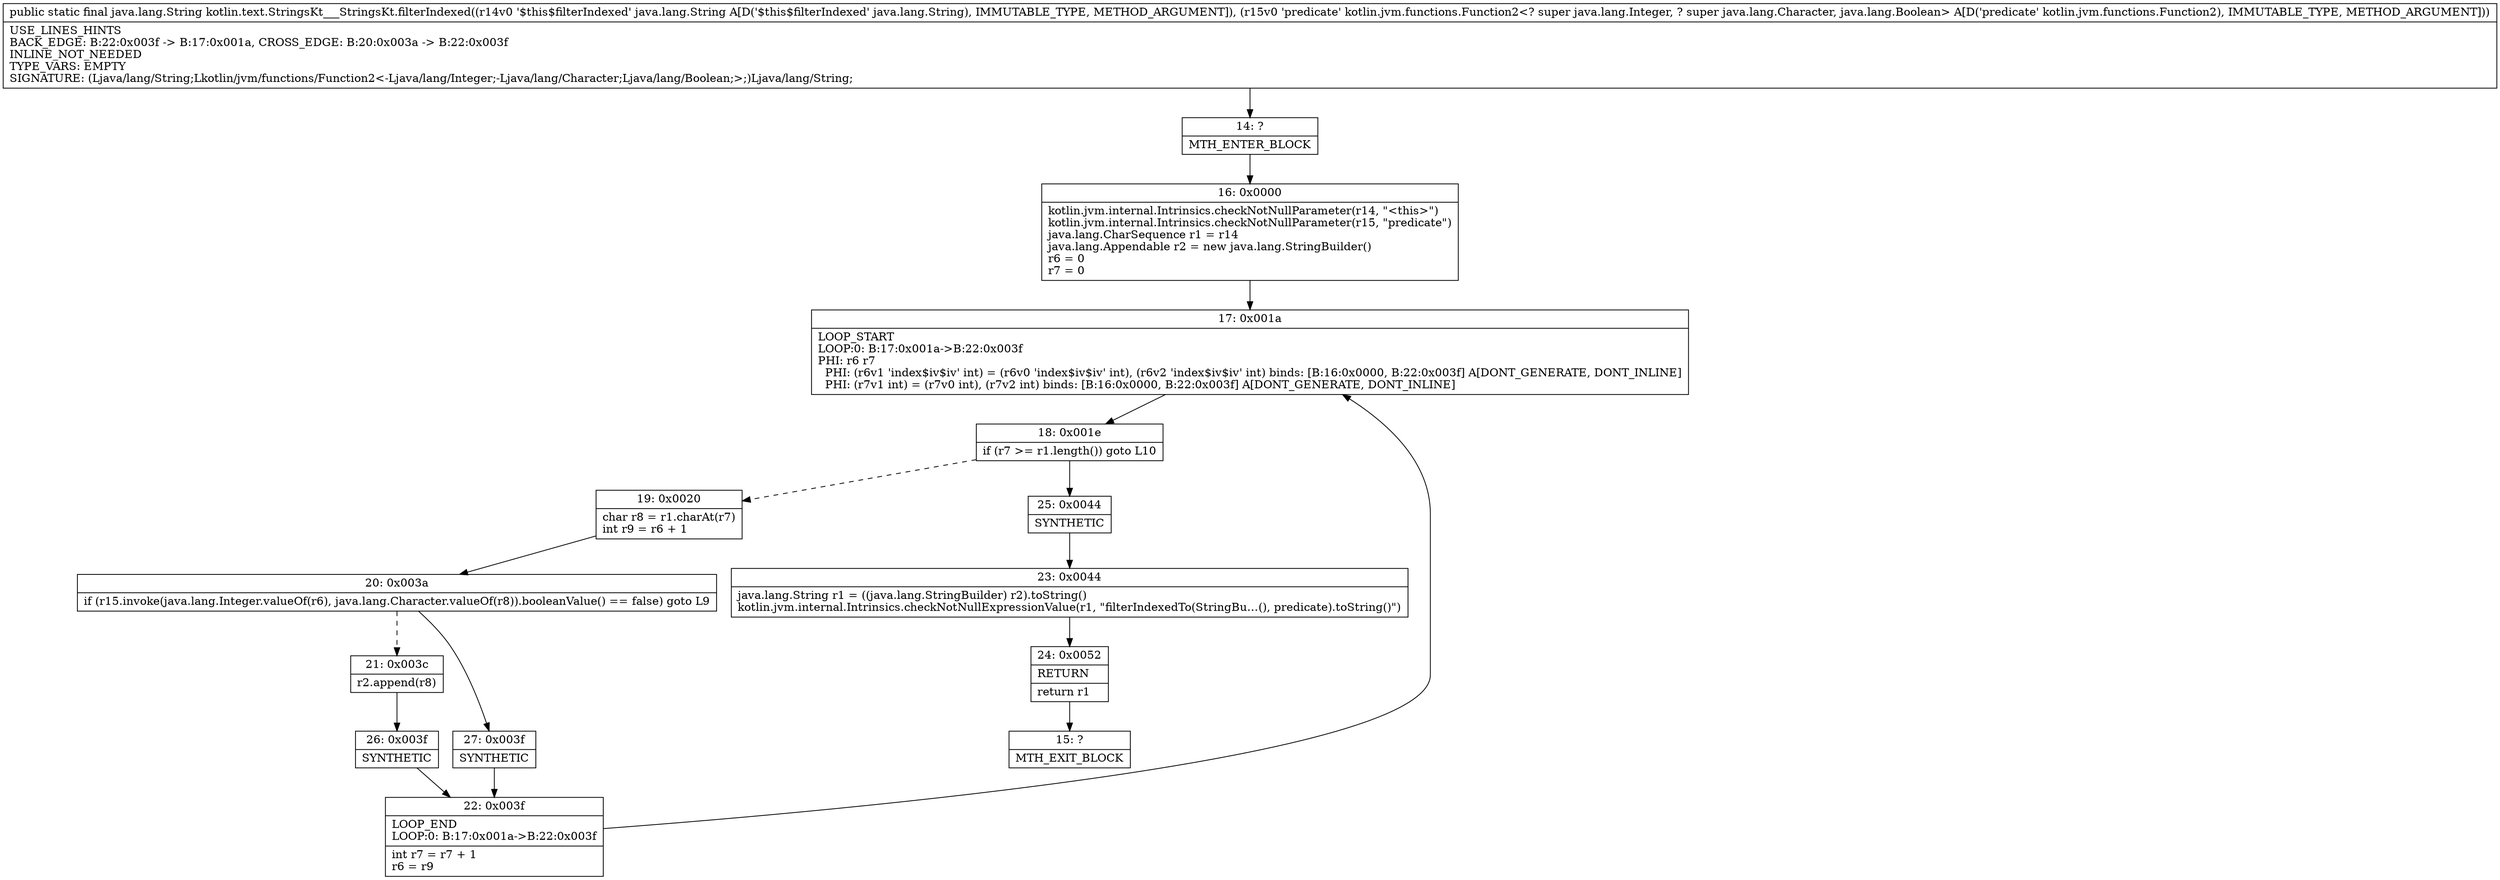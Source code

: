 digraph "CFG forkotlin.text.StringsKt___StringsKt.filterIndexed(Ljava\/lang\/String;Lkotlin\/jvm\/functions\/Function2;)Ljava\/lang\/String;" {
Node_14 [shape=record,label="{14\:\ ?|MTH_ENTER_BLOCK\l}"];
Node_16 [shape=record,label="{16\:\ 0x0000|kotlin.jvm.internal.Intrinsics.checkNotNullParameter(r14, \"\<this\>\")\lkotlin.jvm.internal.Intrinsics.checkNotNullParameter(r15, \"predicate\")\ljava.lang.CharSequence r1 = r14\ljava.lang.Appendable r2 = new java.lang.StringBuilder()\lr6 = 0\lr7 = 0\l}"];
Node_17 [shape=record,label="{17\:\ 0x001a|LOOP_START\lLOOP:0: B:17:0x001a\-\>B:22:0x003f\lPHI: r6 r7 \l  PHI: (r6v1 'index$iv$iv' int) = (r6v0 'index$iv$iv' int), (r6v2 'index$iv$iv' int) binds: [B:16:0x0000, B:22:0x003f] A[DONT_GENERATE, DONT_INLINE]\l  PHI: (r7v1 int) = (r7v0 int), (r7v2 int) binds: [B:16:0x0000, B:22:0x003f] A[DONT_GENERATE, DONT_INLINE]\l}"];
Node_18 [shape=record,label="{18\:\ 0x001e|if (r7 \>= r1.length()) goto L10\l}"];
Node_19 [shape=record,label="{19\:\ 0x0020|char r8 = r1.charAt(r7)\lint r9 = r6 + 1\l}"];
Node_20 [shape=record,label="{20\:\ 0x003a|if (r15.invoke(java.lang.Integer.valueOf(r6), java.lang.Character.valueOf(r8)).booleanValue() == false) goto L9\l}"];
Node_21 [shape=record,label="{21\:\ 0x003c|r2.append(r8)\l}"];
Node_26 [shape=record,label="{26\:\ 0x003f|SYNTHETIC\l}"];
Node_22 [shape=record,label="{22\:\ 0x003f|LOOP_END\lLOOP:0: B:17:0x001a\-\>B:22:0x003f\l|int r7 = r7 + 1\lr6 = r9\l}"];
Node_27 [shape=record,label="{27\:\ 0x003f|SYNTHETIC\l}"];
Node_25 [shape=record,label="{25\:\ 0x0044|SYNTHETIC\l}"];
Node_23 [shape=record,label="{23\:\ 0x0044|java.lang.String r1 = ((java.lang.StringBuilder) r2).toString()\lkotlin.jvm.internal.Intrinsics.checkNotNullExpressionValue(r1, \"filterIndexedTo(StringBu…(), predicate).toString()\")\l}"];
Node_24 [shape=record,label="{24\:\ 0x0052|RETURN\l|return r1\l}"];
Node_15 [shape=record,label="{15\:\ ?|MTH_EXIT_BLOCK\l}"];
MethodNode[shape=record,label="{public static final java.lang.String kotlin.text.StringsKt___StringsKt.filterIndexed((r14v0 '$this$filterIndexed' java.lang.String A[D('$this$filterIndexed' java.lang.String), IMMUTABLE_TYPE, METHOD_ARGUMENT]), (r15v0 'predicate' kotlin.jvm.functions.Function2\<? super java.lang.Integer, ? super java.lang.Character, java.lang.Boolean\> A[D('predicate' kotlin.jvm.functions.Function2), IMMUTABLE_TYPE, METHOD_ARGUMENT]))  | USE_LINES_HINTS\lBACK_EDGE: B:22:0x003f \-\> B:17:0x001a, CROSS_EDGE: B:20:0x003a \-\> B:22:0x003f\lINLINE_NOT_NEEDED\lTYPE_VARS: EMPTY\lSIGNATURE: (Ljava\/lang\/String;Lkotlin\/jvm\/functions\/Function2\<\-Ljava\/lang\/Integer;\-Ljava\/lang\/Character;Ljava\/lang\/Boolean;\>;)Ljava\/lang\/String;\l}"];
MethodNode -> Node_14;Node_14 -> Node_16;
Node_16 -> Node_17;
Node_17 -> Node_18;
Node_18 -> Node_19[style=dashed];
Node_18 -> Node_25;
Node_19 -> Node_20;
Node_20 -> Node_21[style=dashed];
Node_20 -> Node_27;
Node_21 -> Node_26;
Node_26 -> Node_22;
Node_22 -> Node_17;
Node_27 -> Node_22;
Node_25 -> Node_23;
Node_23 -> Node_24;
Node_24 -> Node_15;
}

